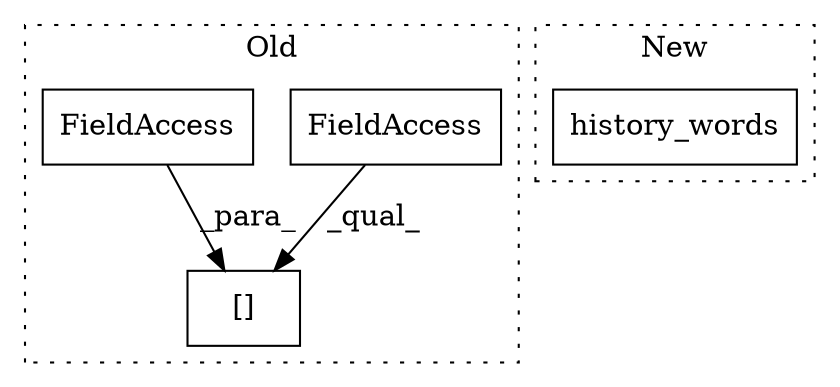 digraph G {
subgraph cluster0 {
1 [label="[]" a="2" s="15830,15865" l="22,1" shape="box"];
3 [label="FieldAccess" a="22" s="15830" l="21" shape="box"];
4 [label="FieldAccess" a="22" s="15852" l="13" shape="box"];
label = "Old";
style="dotted";
}
subgraph cluster1 {
2 [label="history_words" a="32" s="15111,15135" l="14,1" shape="box"];
label = "New";
style="dotted";
}
3 -> 1 [label="_qual_"];
4 -> 1 [label="_para_"];
}